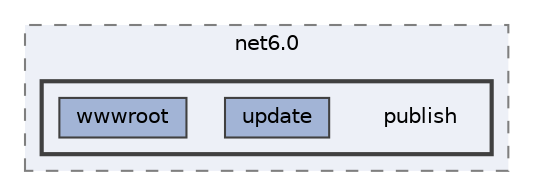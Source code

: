 digraph "BLAZAM/bin/Release/net6.0/publish"
{
 // LATEX_PDF_SIZE
  bgcolor="transparent";
  edge [fontname=Helvetica,fontsize=10,labelfontname=Helvetica,labelfontsize=10];
  node [fontname=Helvetica,fontsize=10,shape=box,height=0.2,width=0.4];
  compound=true
  subgraph clusterdir_f5e75731cc2dd15b66e37fde83946d4c {
    graph [ bgcolor="#edf0f7", pencolor="grey50", label="net6.0", fontname=Helvetica,fontsize=10 style="filled,dashed", URL="dir_f5e75731cc2dd15b66e37fde83946d4c.html",tooltip=""]
  subgraph clusterdir_4fb4f0170b15ff2a324b8637e2f155fb {
    graph [ bgcolor="#edf0f7", pencolor="grey25", label="", fontname=Helvetica,fontsize=10 style="filled,bold", URL="dir_4fb4f0170b15ff2a324b8637e2f155fb.html",tooltip=""]
    dir_4fb4f0170b15ff2a324b8637e2f155fb [shape=plaintext, label="publish"];
  dir_cd5c69a8a19c8875c4925ba0557dc699 [label="update", fillcolor="#a2b4d6", color="grey25", style="filled", URL="dir_cd5c69a8a19c8875c4925ba0557dc699.html",tooltip=""];
  dir_1e0187723f14448313317ec71385831c [label="wwwroot", fillcolor="#a2b4d6", color="grey25", style="filled", URL="dir_1e0187723f14448313317ec71385831c.html",tooltip=""];
  }
  }
}
